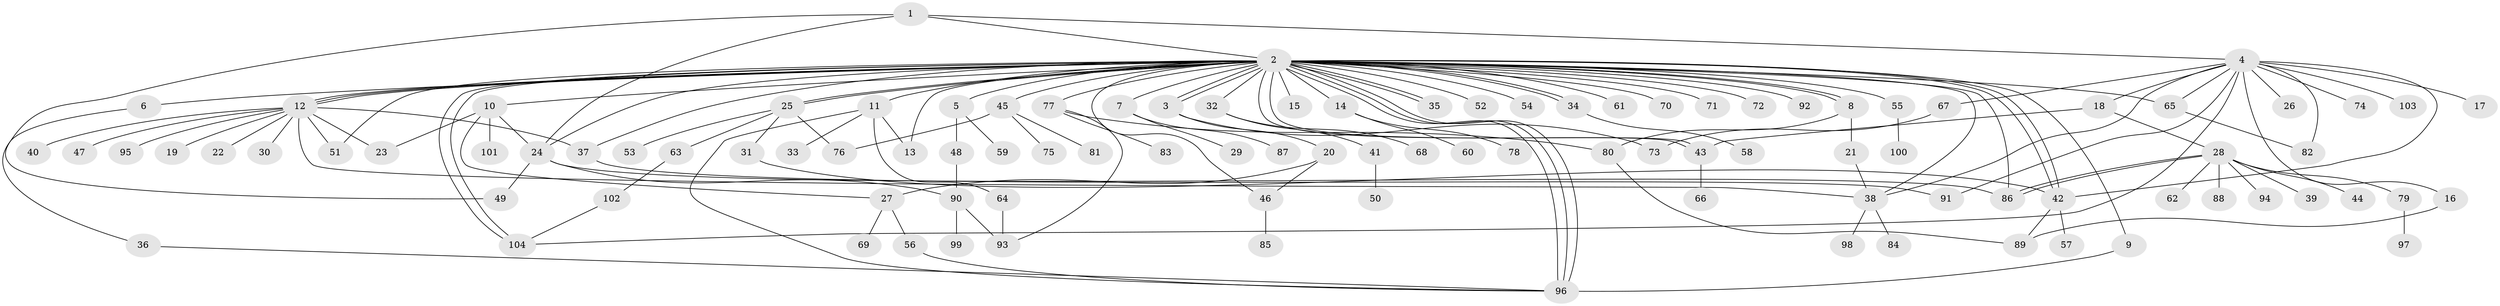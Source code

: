 // coarse degree distribution, {4: 0.12345679012345678, 49: 0.012345679012345678, 12: 0.012345679012345678, 3: 0.08641975308641975, 2: 0.19753086419753085, 1: 0.49382716049382713, 9: 0.012345679012345678, 6: 0.024691358024691357, 5: 0.037037037037037035}
// Generated by graph-tools (version 1.1) at 2025/23/03/03/25 07:23:49]
// undirected, 104 vertices, 150 edges
graph export_dot {
graph [start="1"]
  node [color=gray90,style=filled];
  1;
  2;
  3;
  4;
  5;
  6;
  7;
  8;
  9;
  10;
  11;
  12;
  13;
  14;
  15;
  16;
  17;
  18;
  19;
  20;
  21;
  22;
  23;
  24;
  25;
  26;
  27;
  28;
  29;
  30;
  31;
  32;
  33;
  34;
  35;
  36;
  37;
  38;
  39;
  40;
  41;
  42;
  43;
  44;
  45;
  46;
  47;
  48;
  49;
  50;
  51;
  52;
  53;
  54;
  55;
  56;
  57;
  58;
  59;
  60;
  61;
  62;
  63;
  64;
  65;
  66;
  67;
  68;
  69;
  70;
  71;
  72;
  73;
  74;
  75;
  76;
  77;
  78;
  79;
  80;
  81;
  82;
  83;
  84;
  85;
  86;
  87;
  88;
  89;
  90;
  91;
  92;
  93;
  94;
  95;
  96;
  97;
  98;
  99;
  100;
  101;
  102;
  103;
  104;
  1 -- 2;
  1 -- 4;
  1 -- 24;
  1 -- 49;
  2 -- 3;
  2 -- 3;
  2 -- 5;
  2 -- 6;
  2 -- 7;
  2 -- 8;
  2 -- 8;
  2 -- 9;
  2 -- 10;
  2 -- 11;
  2 -- 12;
  2 -- 12;
  2 -- 12;
  2 -- 13;
  2 -- 14;
  2 -- 15;
  2 -- 24;
  2 -- 25;
  2 -- 25;
  2 -- 32;
  2 -- 34;
  2 -- 34;
  2 -- 35;
  2 -- 35;
  2 -- 37;
  2 -- 38;
  2 -- 42;
  2 -- 42;
  2 -- 43;
  2 -- 43;
  2 -- 45;
  2 -- 46;
  2 -- 51;
  2 -- 52;
  2 -- 54;
  2 -- 55;
  2 -- 61;
  2 -- 65;
  2 -- 70;
  2 -- 71;
  2 -- 72;
  2 -- 77;
  2 -- 86;
  2 -- 92;
  2 -- 96;
  2 -- 96;
  2 -- 96;
  2 -- 104;
  2 -- 104;
  3 -- 20;
  3 -- 73;
  4 -- 16;
  4 -- 17;
  4 -- 18;
  4 -- 26;
  4 -- 38;
  4 -- 42;
  4 -- 65;
  4 -- 67;
  4 -- 74;
  4 -- 82;
  4 -- 91;
  4 -- 103;
  4 -- 104;
  5 -- 48;
  5 -- 59;
  6 -- 36;
  7 -- 29;
  7 -- 87;
  8 -- 21;
  8 -- 80;
  9 -- 96;
  10 -- 23;
  10 -- 24;
  10 -- 27;
  10 -- 101;
  11 -- 13;
  11 -- 33;
  11 -- 64;
  11 -- 96;
  12 -- 19;
  12 -- 22;
  12 -- 23;
  12 -- 30;
  12 -- 37;
  12 -- 38;
  12 -- 40;
  12 -- 47;
  12 -- 51;
  12 -- 95;
  14 -- 60;
  14 -- 78;
  16 -- 89;
  18 -- 28;
  18 -- 43;
  20 -- 27;
  20 -- 46;
  21 -- 38;
  24 -- 49;
  24 -- 86;
  24 -- 90;
  25 -- 31;
  25 -- 53;
  25 -- 63;
  25 -- 76;
  27 -- 56;
  27 -- 69;
  28 -- 39;
  28 -- 44;
  28 -- 62;
  28 -- 79;
  28 -- 86;
  28 -- 86;
  28 -- 88;
  28 -- 94;
  31 -- 42;
  32 -- 41;
  32 -- 68;
  34 -- 58;
  36 -- 96;
  37 -- 91;
  38 -- 84;
  38 -- 98;
  41 -- 50;
  42 -- 57;
  42 -- 89;
  43 -- 66;
  45 -- 75;
  45 -- 76;
  45 -- 81;
  46 -- 85;
  48 -- 90;
  55 -- 100;
  56 -- 96;
  63 -- 102;
  64 -- 93;
  65 -- 82;
  67 -- 73;
  77 -- 80;
  77 -- 83;
  77 -- 93;
  79 -- 97;
  80 -- 89;
  90 -- 93;
  90 -- 99;
  102 -- 104;
}
